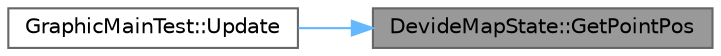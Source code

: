 digraph "DevideMapState::GetPointPos"
{
 // LATEX_PDF_SIZE
  bgcolor="transparent";
  edge [fontname=Helvetica,fontsize=10,labelfontname=Helvetica,labelfontsize=10];
  node [fontname=Helvetica,fontsize=10,shape=box,height=0.2,width=0.4];
  rankdir="RL";
  Node1 [id="Node000001",label="DevideMapState::GetPointPos",height=0.2,width=0.4,color="gray40", fillcolor="grey60", style="filled", fontcolor="black",tooltip="長方形状に切り分けられたマップから，脚設置可能点の実際の座標を取得する．   範囲外の値を指定した場合は，(0,0,0)を返す．"];
  Node1 -> Node2 [id="edge1_Node000001_Node000002",dir="back",color="steelblue1",style="solid",tooltip=" "];
  Node2 [id="Node000002",label="GraphicMainTest::Update",height=0.2,width=0.4,color="grey40", fillcolor="white", style="filled",URL="$class_graphic_main_test.html#a4f7ad32f20357a7eb5ab1a7b1271a916",tooltip="描画画面の更新を行う．純粋仮想関数のため，継承先では必ずoverrideする必要がある．"];
}
